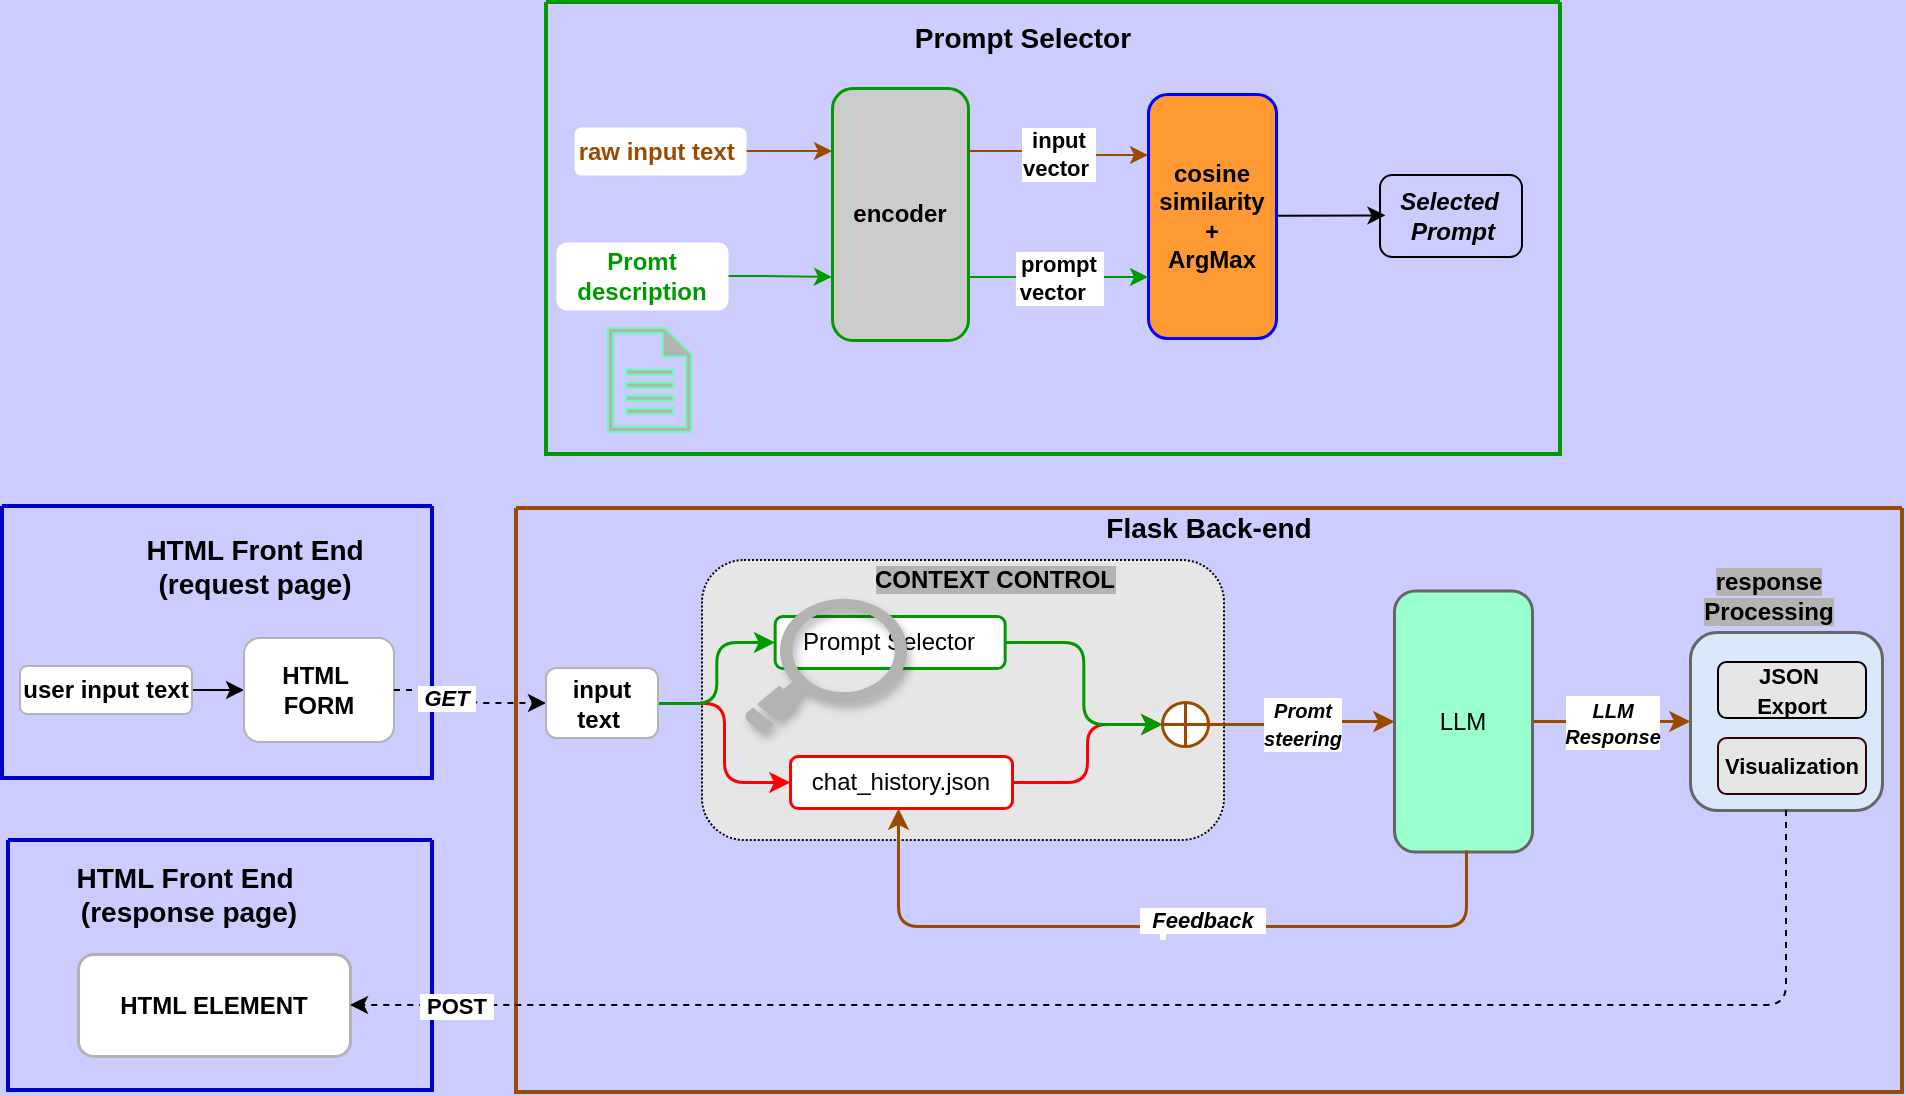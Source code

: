 <mxfile>
    <diagram id="tZtlhKYscvhiy819AIVJ" name="Page-1">
        <mxGraphModel dx="1402" dy="1117" grid="0" gridSize="10" guides="1" tooltips="1" connect="1" arrows="1" fold="1" page="0" pageScale="1" pageWidth="850" pageHeight="1100" background="#CCCCFF" math="0" shadow="0" adaptiveColors="none">
            <root>
                <mxCell id="0"/>
                <mxCell id="1" parent="0"/>
                <mxCell id="2" value="" style="swimlane;startSize=0;swimlaneLine=0;strokeColor=#0000CC;strokeWidth=2;rounded=1;" parent="1" vertex="1">
                    <mxGeometry x="18" y="229" width="215" height="136" as="geometry">
                        <mxRectangle x="18" y="229" width="50" height="44" as="alternateBounds"/>
                    </mxGeometry>
                </mxCell>
                <mxCell id="6" style="edgeStyle=orthogonalEdgeStyle;html=1;exitX=1;exitY=0.5;exitDx=0;exitDy=0;entryX=0;entryY=0.5;entryDx=0;entryDy=0;rounded=1;" parent="2" source="4" target="5" edge="1">
                    <mxGeometry relative="1" as="geometry"/>
                </mxCell>
                <mxCell id="4" value="&lt;b&gt;user input text&lt;/b&gt;" style="rounded=1;whiteSpace=wrap;html=1;strokeWidth=1;strokeColor=#B3B3B3;" parent="2" vertex="1">
                    <mxGeometry x="9" y="80" width="86" height="24" as="geometry"/>
                </mxCell>
                <mxCell id="5" value="&lt;b&gt;HTML&amp;nbsp;&lt;/b&gt;&lt;div&gt;&lt;b&gt;FORM&lt;/b&gt;&lt;/div&gt;" style="rounded=1;whiteSpace=wrap;html=1;strokeWidth=1;strokeColor=#B3B3B3;" parent="2" vertex="1">
                    <mxGeometry x="121" y="66" width="75" height="52" as="geometry"/>
                </mxCell>
                <mxCell id="8" value="&lt;b&gt;&lt;font style=&quot;font-size: 14px;&quot;&gt;HTML Front End (request page)&lt;/font&gt;&lt;/b&gt;" style="text;html=1;align=center;verticalAlign=middle;whiteSpace=wrap;rounded=1;" parent="2" vertex="1">
                    <mxGeometry x="63" y="12" width="126.5" height="36" as="geometry"/>
                </mxCell>
                <mxCell id="14" style="edgeStyle=orthogonalEdgeStyle;html=1;exitX=1;exitY=0.5;exitDx=0;exitDy=0;entryX=0;entryY=0.5;entryDx=0;entryDy=0;dashed=1;rounded=1;" parent="1" source="5" target="11" edge="1">
                    <mxGeometry relative="1" as="geometry"/>
                </mxCell>
                <mxCell id="63" value="&amp;nbsp;&lt;b&gt;&lt;i&gt;GET&lt;/i&gt;&lt;/b&gt;&amp;nbsp;" style="edgeLabel;html=1;align=center;verticalAlign=middle;resizable=0;points=[];rounded=1;" parent="14" vertex="1" connectable="0">
                    <mxGeometry x="0.132" y="2" relative="1" as="geometry">
                        <mxPoint x="-14" y="-1" as="offset"/>
                    </mxGeometry>
                </mxCell>
                <mxCell id="9" value="" style="swimlane;startSize=0;swimlaneLine=0;strokeColor=#994C00;strokeWidth=2;rounded=1;" parent="1" vertex="1">
                    <mxGeometry x="275" y="230" width="693" height="292" as="geometry">
                        <mxRectangle x="275" y="230" width="50" height="44" as="alternateBounds"/>
                    </mxGeometry>
                </mxCell>
                <mxCell id="12" value="" style="rounded=1;whiteSpace=wrap;html=1;dashed=1;dashPattern=1 1;gradientColor=none;fillColor=#E6E6E6;" parent="9" vertex="1">
                    <mxGeometry x="93" y="26" width="261" height="140" as="geometry"/>
                </mxCell>
                <mxCell id="20" style="edgeStyle=orthogonalEdgeStyle;html=1;exitX=1;exitY=0.5;exitDx=0;exitDy=0;entryX=0;entryY=0.5;entryDx=0;entryDy=0;elbow=vertical;strokeColor=#FF0000;strokeWidth=1.5;rounded=1;" parent="9" source="11" target="15" edge="1">
                    <mxGeometry relative="1" as="geometry"/>
                </mxCell>
                <mxCell id="21" style="edgeStyle=orthogonalEdgeStyle;html=1;exitX=1;exitY=0.5;exitDx=0;exitDy=0;entryX=0;entryY=0.5;entryDx=0;entryDy=0;elbow=vertical;strokeColor=#009900;strokeWidth=1.5;rounded=1;" parent="9" source="11" target="16" edge="1">
                    <mxGeometry relative="1" as="geometry"/>
                </mxCell>
                <mxCell id="13" value="&lt;span style=&quot;font-size: 14px;&quot;&gt;&lt;b&gt;Flask Back-end&lt;/b&gt;&lt;/span&gt;" style="text;html=1;align=center;verticalAlign=middle;whiteSpace=wrap;rounded=1;" parent="9" vertex="1">
                    <mxGeometry x="283" y="-8" width="126.5" height="36" as="geometry"/>
                </mxCell>
                <mxCell id="15" value="chat_history.json" style="rounded=1;whiteSpace=wrap;html=1;strokeColor=#FF0000;strokeWidth=1.5;" parent="9" vertex="1">
                    <mxGeometry x="137" y="124" width="111" height="26" as="geometry"/>
                </mxCell>
                <mxCell id="16" value="Prompt Selector" style="rounded=1;whiteSpace=wrap;html=1;strokeColor=#009900;strokeWidth=1.5;" parent="9" vertex="1">
                    <mxGeometry x="129.32" y="54" width="115" height="26" as="geometry"/>
                </mxCell>
                <mxCell id="11" value="&lt;b&gt;input text&amp;nbsp;&lt;/b&gt;" style="rounded=1;whiteSpace=wrap;html=1;strokeWidth=1;strokeColor=#B3B3B3;" parent="9" vertex="1">
                    <mxGeometry x="15" y="80" width="56" height="35" as="geometry"/>
                </mxCell>
                <mxCell id="30" value="&lt;span style=&quot;font-size: 10px; text-wrap: wrap;&quot;&gt;&lt;b&gt;&lt;i&gt;Promt &lt;br&gt;steering&lt;/i&gt;&lt;/b&gt;&lt;/span&gt;" style="edgeStyle=orthogonalEdgeStyle;html=1;exitX=1;exitY=0.5;exitDx=0;exitDy=0;exitPerimeter=0;strokeWidth=1.5;strokeColor=#994C00;rounded=1;" parent="9" source="26" target="29" edge="1">
                    <mxGeometry relative="1" as="geometry"/>
                </mxCell>
                <mxCell id="26" value="" style="verticalLabelPosition=bottom;verticalAlign=top;html=1;shape=mxgraph.flowchart.summing_function;strokeColor=#994C00;strokeWidth=1.5;rounded=1;" parent="9" vertex="1">
                    <mxGeometry x="323" y="97" width="23" height="22" as="geometry"/>
                </mxCell>
                <mxCell id="27" style="edgeStyle=orthogonalEdgeStyle;html=1;exitX=1;exitY=0.5;exitDx=0;exitDy=0;entryX=0;entryY=0.5;entryDx=0;entryDy=0;entryPerimeter=0;strokeColor=#FF0000;strokeWidth=1.5;rounded=1;" parent="9" source="15" target="26" edge="1">
                    <mxGeometry relative="1" as="geometry"/>
                </mxCell>
                <mxCell id="28" style="edgeStyle=orthogonalEdgeStyle;html=1;exitX=1;exitY=0.5;exitDx=0;exitDy=0;entryX=0;entryY=0.5;entryDx=0;entryDy=0;entryPerimeter=0;strokeColor=#009900;strokeWidth=1.5;rounded=1;" parent="9" source="16" target="26" edge="1">
                    <mxGeometry relative="1" as="geometry"/>
                </mxCell>
                <mxCell id="53" value="&lt;div style=&quot;scrollbar-color: light-dark(#e2e2e2, #4b4b4b)&lt;br/&gt;&#x9;&#x9;&#x9;&#x9;&#x9;light-dark(#fbfbfb, var(--dark-panel-color)); font-size: 12px; text-wrap: wrap;&quot;&gt;&lt;span style=&quot;scrollbar-color: light-dark(#e2e2e2, #4b4b4b)&lt;br/&gt;&#x9;&#x9;&#x9;&#x9;&#x9;light-dark(#fbfbfb, var(--dark-panel-color)); font-size: 10px;&quot;&gt;&lt;i style=&quot;scrollbar-color: light-dark(#e2e2e2, #4b4b4b)&lt;br/&gt;&#x9;&#x9;&#x9;&#x9;&#x9;light-dark(#fbfbfb, var(--dark-panel-color));&quot;&gt;&lt;b&gt;LLM&lt;/b&gt;&lt;/i&gt;&lt;/span&gt;&lt;/div&gt;&lt;span style=&quot;scrollbar-color: light-dark(#e2e2e2, #4b4b4b)&lt;br/&gt;&#x9;&#x9;&#x9;&#x9;&#x9;light-dark(#fbfbfb, var(--dark-panel-color)); text-wrap: wrap; font-size: 10px;&quot;&gt;&lt;i style=&quot;scrollbar-color: light-dark(#e2e2e2, #4b4b4b)&lt;br/&gt;&#x9;&#x9;&#x9;&#x9;&#x9;light-dark(#fbfbfb, var(--dark-panel-color));&quot;&gt;&lt;b&gt;Response&lt;/b&gt;&lt;/i&gt;&lt;/span&gt;" style="edgeStyle=none;html=1;exitX=1;exitY=0.5;exitDx=0;exitDy=0;entryX=0;entryY=0.5;entryDx=0;entryDy=0;strokeColor=#994C00;strokeWidth=1.5;rounded=1;" parent="9" source="29" target="32" edge="1">
                    <mxGeometry relative="1" as="geometry"/>
                </mxCell>
                <mxCell id="29" value="LLM" style="rounded=1;whiteSpace=wrap;html=1;fillColor=#99FFCC;strokeWidth=1.5;strokeColor=#666666;" parent="9" vertex="1">
                    <mxGeometry x="439" y="41.25" width="69" height="130.5" as="geometry"/>
                </mxCell>
                <mxCell id="32" value="" style="rounded=1;whiteSpace=wrap;html=1;fillColor=#dae8fc;strokeWidth=1.5;strokeColor=#666666;" parent="9" vertex="1">
                    <mxGeometry x="587" y="62" width="96" height="89" as="geometry"/>
                </mxCell>
                <mxCell id="33" value="&lt;font style=&quot;font-size: 11px;&quot;&gt;&lt;b&gt;JSON&amp;nbsp;&lt;/b&gt;&lt;/font&gt;&lt;div&gt;&lt;font style=&quot;font-size: 11px;&quot;&gt;&lt;b&gt;Export&lt;/b&gt;&lt;/font&gt;&lt;/div&gt;" style="rounded=1;whiteSpace=wrap;html=1;strokeColor=default;strokeWidth=1;fillColor=#E6E6E6;" parent="9" vertex="1">
                    <mxGeometry x="601" y="77" width="74" height="28" as="geometry"/>
                </mxCell>
                <mxCell id="50" value="&lt;font style=&quot;font-size: 11px;&quot;&gt;&lt;b&gt;Visualization&lt;/b&gt;&lt;/font&gt;" style="rounded=1;whiteSpace=wrap;html=1;strokeColor=#330000;strokeWidth=1;fillColor=#E6E6E6;" parent="9" vertex="1">
                    <mxGeometry x="601" y="115" width="74" height="28" as="geometry"/>
                </mxCell>
                <mxCell id="55" value="&amp;nbsp;" style="endArrow=classic;html=1;edgeStyle=orthogonalEdgeStyle;strokeWidth=1.5;strokeColor=#994C00;rounded=1;" parent="9" edge="1">
                    <mxGeometry width="50" height="50" relative="1" as="geometry">
                        <mxPoint x="475" y="171" as="sourcePoint"/>
                        <mxPoint x="191" y="150" as="targetPoint"/>
                        <Array as="points">
                            <mxPoint x="474.5" y="209"/>
                            <mxPoint x="191.5" y="209"/>
                        </Array>
                    </mxGeometry>
                </mxCell>
                <mxCell id="58" value="&lt;b&gt;&lt;i&gt;&amp;nbsp; Feedback&amp;nbsp;&amp;nbsp;&lt;/i&gt;&lt;/b&gt;" style="edgeLabel;html=1;align=center;verticalAlign=middle;resizable=0;points=[];rounded=1;" parent="55" vertex="1" connectable="0">
                    <mxGeometry x="-0.106" y="-3" relative="1" as="geometry">
                        <mxPoint as="offset"/>
                    </mxGeometry>
                </mxCell>
                <mxCell id="158" value="" style="shadow=1;dashed=0;html=1;strokeColor=none;fillColor=#B3B3B3;labelPosition=center;verticalLabelPosition=bottom;verticalAlign=top;align=center;outlineConnect=0;shape=mxgraph.veeam.magnifying_glass;pointerEvents=1;strokeWidth=0.5;perimeterSpacing=0;gradientColor=none;rotation=90;rounded=1;" parent="9" vertex="1">
                    <mxGeometry x="121" y="38" width="67.22" height="81.43" as="geometry"/>
                </mxCell>
                <mxCell id="163" value="&lt;b style=&quot;&quot;&gt;&lt;font style=&quot;background-color: rgb(179, 179, 179);&quot;&gt;CONTEXT CONTROL&lt;/font&gt;&lt;/b&gt;" style="text;html=1;align=center;verticalAlign=middle;whiteSpace=wrap;rounded=1;" parent="9" vertex="1">
                    <mxGeometry x="176" y="18" width="126.5" height="36" as="geometry"/>
                </mxCell>
                <mxCell id="166" value="&lt;span style=&quot;background-color: rgb(179, 179, 179);&quot;&gt;&lt;b&gt;response&lt;/b&gt;&lt;/span&gt;&lt;div&gt;&lt;span style=&quot;background-color: rgb(179, 179, 179);&quot;&gt;&lt;b&gt;Processing&lt;/b&gt;&lt;/span&gt;&lt;/div&gt;" style="text;html=1;align=center;verticalAlign=middle;whiteSpace=wrap;rounded=1;" parent="9" vertex="1">
                    <mxGeometry x="563" y="26" width="126.5" height="36" as="geometry"/>
                </mxCell>
                <mxCell id="64" value="" style="swimlane;startSize=0;swimlaneLine=0;strokeColor=#0000CC;strokeWidth=2;rounded=1;" parent="1" vertex="1">
                    <mxGeometry x="21" y="396" width="212" height="125" as="geometry">
                        <mxRectangle x="21" y="396" width="50" height="44" as="alternateBounds"/>
                    </mxGeometry>
                </mxCell>
                <mxCell id="67" value="&lt;b&gt;HTML ELEMENT&lt;/b&gt;" style="rounded=1;whiteSpace=wrap;html=1;strokeWidth=1.5;strokeColor=#B3B3B3;" parent="64" vertex="1">
                    <mxGeometry x="35" y="57" width="136" height="51" as="geometry"/>
                </mxCell>
                <mxCell id="68" value="&lt;b&gt;&lt;font style=&quot;font-size: 14px;&quot;&gt;HTML Front End&amp;nbsp;&lt;br&gt;(response page)&lt;/font&gt;&lt;/b&gt;" style="text;html=1;align=center;verticalAlign=middle;whiteSpace=wrap;rounded=1;" parent="64" vertex="1">
                    <mxGeometry x="27" y="9" width="126.5" height="36" as="geometry"/>
                </mxCell>
                <mxCell id="72" value="" style="swimlane;startSize=0;swimlaneLine=0;strokeColor=#009900;fillColor=#66FFFF;rounded=1;strokeWidth=2;" parent="1" vertex="1">
                    <mxGeometry x="290" y="-23" width="507" height="226" as="geometry">
                        <mxRectangle x="-54" y="249" width="50" height="44" as="alternateBounds"/>
                    </mxGeometry>
                </mxCell>
                <mxCell id="76" value="&lt;span style=&quot;font-size: 14px;&quot;&gt;&lt;b&gt;Prompt Selector&lt;/b&gt;&lt;/span&gt;" style="text;html=1;align=center;verticalAlign=middle;whiteSpace=wrap;rounded=1;" parent="72" vertex="1">
                    <mxGeometry x="174.5" width="126.5" height="36" as="geometry"/>
                </mxCell>
                <mxCell id="151" value="&lt;b&gt;&amp;nbsp;prompt&amp;nbsp;&lt;/b&gt;&lt;div&gt;&lt;b&gt;vector&amp;nbsp;&amp;nbsp;&lt;/b&gt;&lt;/div&gt;" style="edgeStyle=orthogonalEdgeStyle;html=1;exitX=1;exitY=0.75;exitDx=0;exitDy=0;entryX=0;entryY=0.75;entryDx=0;entryDy=0;strokeColor=#009900;rounded=1;" parent="72" source="78" target="146" edge="1">
                    <mxGeometry relative="1" as="geometry"/>
                </mxCell>
                <mxCell id="78" value="&lt;b&gt;encoder&lt;/b&gt;" style="rounded=1;whiteSpace=wrap;html=1;strokeColor=#009900;strokeWidth=1.5;fillColor=#CCCCCC;" parent="72" vertex="1">
                    <mxGeometry x="143" y="43" width="68" height="126" as="geometry"/>
                </mxCell>
                <mxCell id="144" style="edgeStyle=orthogonalEdgeStyle;html=1;exitX=1;exitY=0.5;exitDx=0;exitDy=0;entryX=0;entryY=0.25;entryDx=0;entryDy=0;strokeColor=#994C00;rounded=1;" parent="72" source="79" target="78" edge="1">
                    <mxGeometry relative="1" as="geometry"/>
                </mxCell>
                <mxCell id="79" value="&lt;font style=&quot;color: rgb(153, 76, 0);&quot;&gt;&lt;b&gt;raw input text&amp;nbsp;&lt;/b&gt;&lt;/font&gt;" style="rounded=1;whiteSpace=wrap;html=1;strokeWidth=1.5;strokeColor=none;" parent="72" vertex="1">
                    <mxGeometry x="14" y="62.5" width="86" height="24" as="geometry"/>
                </mxCell>
                <mxCell id="145" style="edgeStyle=orthogonalEdgeStyle;html=1;exitX=1;exitY=0.5;exitDx=0;exitDy=0;entryX=0;entryY=0.75;entryDx=0;entryDy=0;strokeColor=#009900;rounded=1;" parent="72" source="142" target="78" edge="1">
                    <mxGeometry relative="1" as="geometry"/>
                </mxCell>
                <mxCell id="142" value="&lt;font style=&quot;color: rgb(0, 153, 0);&quot;&gt;&lt;b&gt;Promt description&lt;/b&gt;&lt;/font&gt;" style="rounded=1;whiteSpace=wrap;html=1;strokeWidth=0;strokeColor=none;" parent="72" vertex="1">
                    <mxGeometry x="5" y="120" width="86" height="34" as="geometry"/>
                </mxCell>
                <mxCell id="143" value="" style="aspect=fixed;pointerEvents=1;shadow=0;dashed=0;html=1;strokeColor=#66FFB3;labelPosition=center;verticalLabelPosition=bottom;verticalAlign=top;align=center;fillColor=#B3B3B3;shape=mxgraph.mscae.enterprise.document;rounded=1;" parent="72" vertex="1">
                    <mxGeometry x="31" y="163" width="41.6" height="52" as="geometry"/>
                </mxCell>
                <mxCell id="154" value="" style="edgeStyle=none;html=1;entryX=0.038;entryY=0.492;entryDx=0;entryDy=0;entryPerimeter=0;rounded=1;" parent="72" source="146" target="155" edge="1">
                    <mxGeometry relative="1" as="geometry">
                        <mxPoint x="417" y="107" as="targetPoint"/>
                    </mxGeometry>
                </mxCell>
                <mxCell id="146" value="&lt;b&gt;cosine similarity&lt;/b&gt;&lt;div&gt;&lt;b&gt;+&lt;/b&gt;&lt;/div&gt;&lt;div&gt;&lt;b&gt;ArgMax&lt;/b&gt;&lt;/div&gt;" style="rounded=1;whiteSpace=wrap;html=1;strokeColor=#0000FF;strokeWidth=1.5;fillColor=#FF9933;" parent="72" vertex="1">
                    <mxGeometry x="301" y="46" width="64" height="122" as="geometry"/>
                </mxCell>
                <mxCell id="147" value="&lt;b&gt;&amp;nbsp;input&amp;nbsp;&lt;/b&gt;&lt;div&gt;&lt;b&gt;vector&amp;nbsp;&lt;/b&gt;&lt;/div&gt;" style="endArrow=classic;html=1;exitX=1;exitY=0.25;exitDx=0;exitDy=0;entryX=0;entryY=0.25;entryDx=0;entryDy=0;edgeStyle=orthogonalEdgeStyle;strokeColor=#994C00;rounded=1;" parent="72" source="78" target="146" edge="1">
                    <mxGeometry width="50" height="50" relative="1" as="geometry">
                        <mxPoint x="327" y="120" as="sourcePoint"/>
                        <mxPoint x="377" y="70" as="targetPoint"/>
                        <mxPoint as="offset"/>
                    </mxGeometry>
                </mxCell>
                <mxCell id="155" value="&lt;b&gt;&lt;i&gt;Selected&amp;nbsp;&lt;/i&gt;&lt;/b&gt;&lt;div&gt;&lt;b&gt;&lt;i&gt;Prompt&lt;/i&gt;&lt;/b&gt;&lt;/div&gt;" style="text;html=1;align=center;verticalAlign=middle;resizable=0;points=[];autosize=1;strokeColor=default;fillColor=none;rounded=1;" parent="72" vertex="1">
                    <mxGeometry x="417" y="86.5" width="71" height="41" as="geometry"/>
                </mxCell>
                <mxCell id="164" style="edgeStyle=orthogonalEdgeStyle;html=1;exitX=0.5;exitY=1;exitDx=0;exitDy=0;entryX=1;entryY=0.5;entryDx=0;entryDy=0;elbow=vertical;dashed=1;rounded=1;" parent="1" source="32" target="67" edge="1">
                    <mxGeometry relative="1" as="geometry">
                        <Array as="points">
                            <mxPoint x="910" y="479"/>
                        </Array>
                    </mxGeometry>
                </mxCell>
                <mxCell id="165" value="&amp;nbsp;&lt;b&gt;POST&lt;/b&gt;&amp;nbsp;" style="edgeLabel;html=1;align=center;verticalAlign=middle;resizable=0;points=[];rounded=1;" parent="164" vertex="1" connectable="0">
                    <mxGeometry x="0.147" relative="1" as="geometry">
                        <mxPoint x="-295" as="offset"/>
                    </mxGeometry>
                </mxCell>
            </root>
        </mxGraphModel>
    </diagram>
</mxfile>